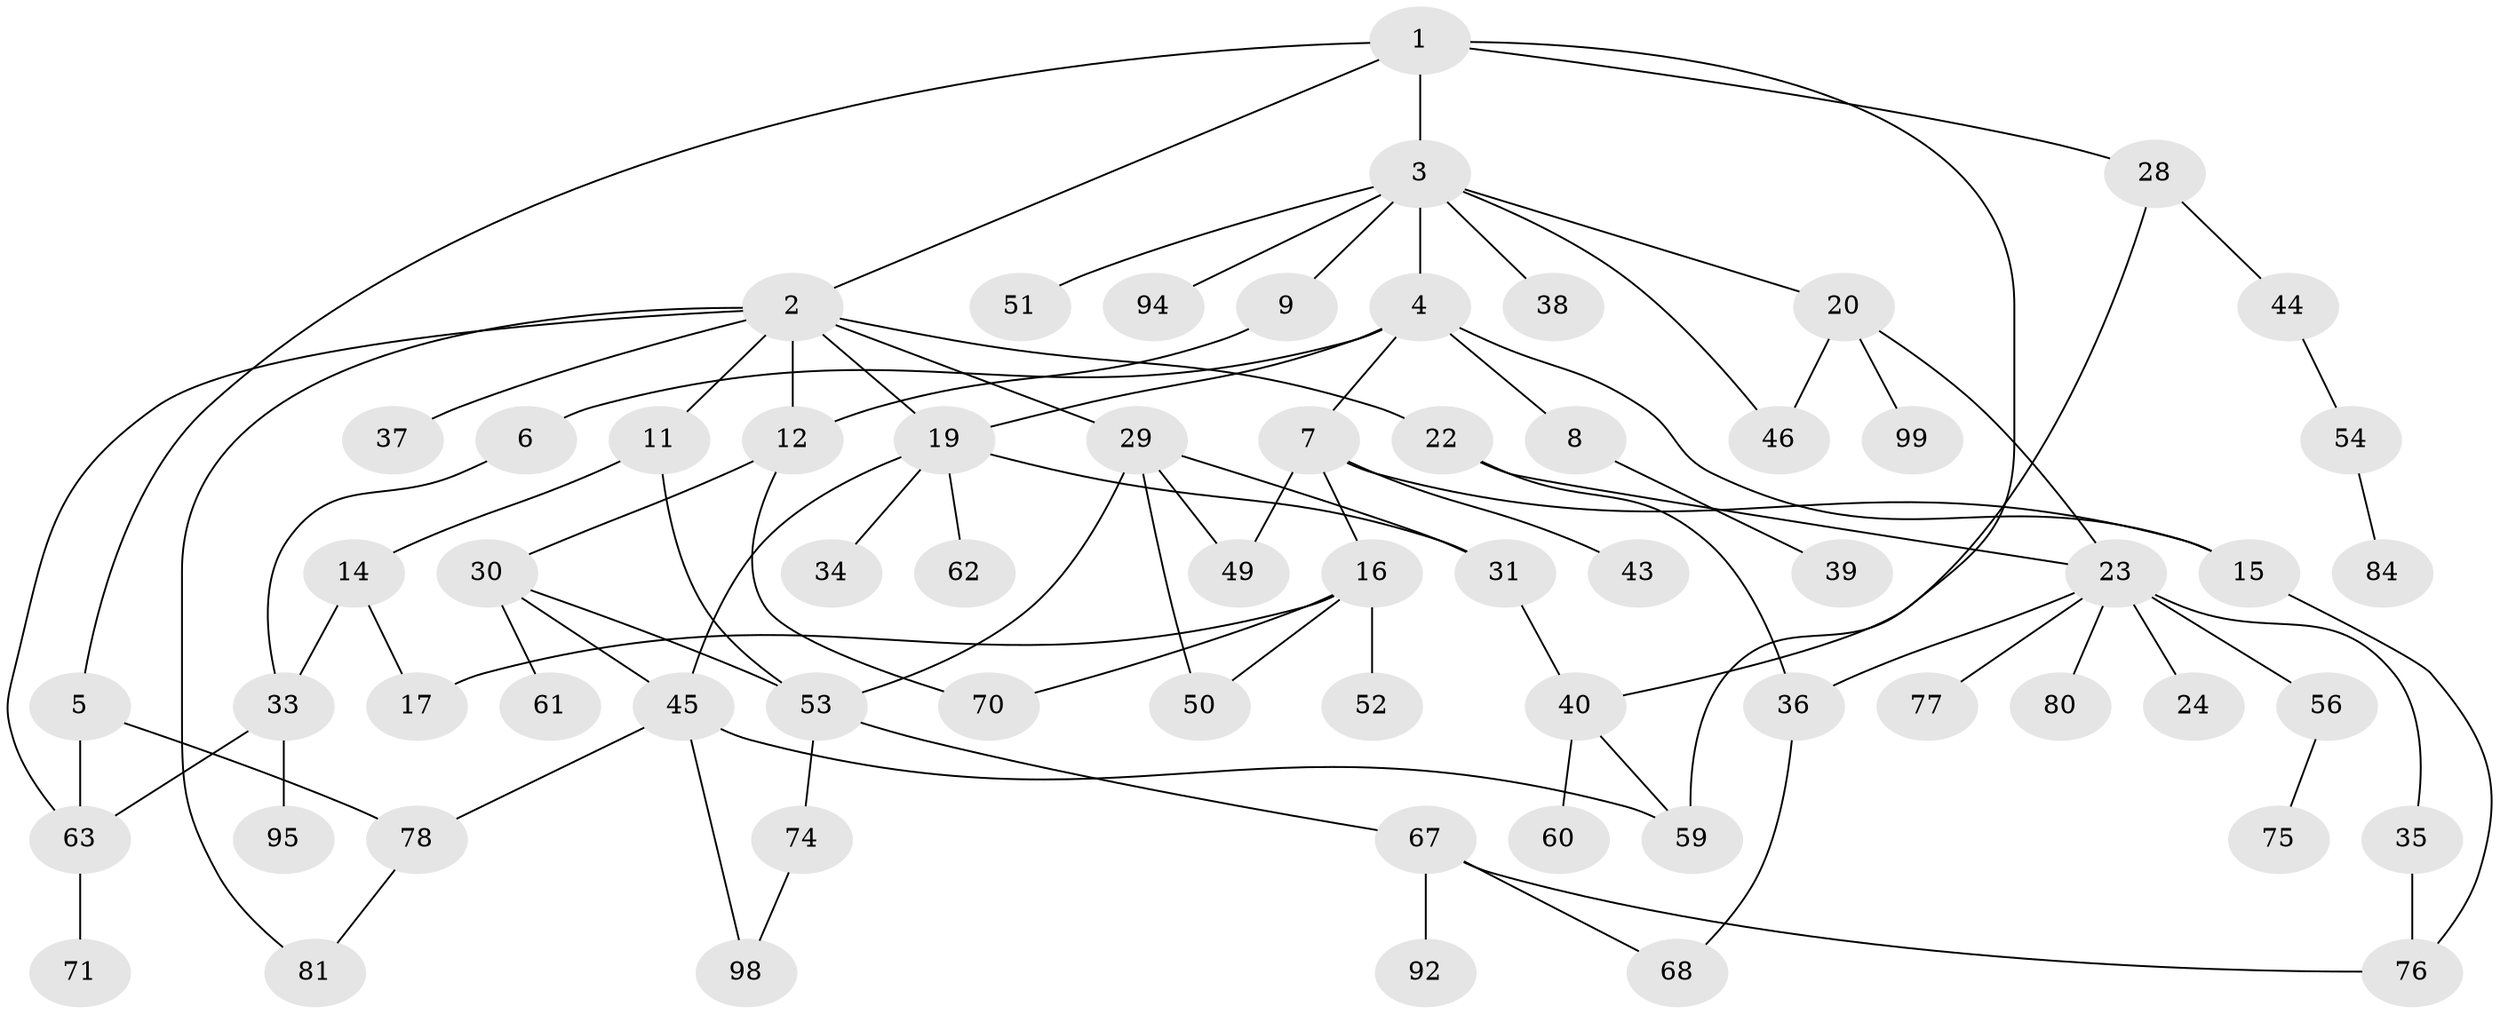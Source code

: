 // original degree distribution, {6: 0.05, 9: 0.01, 5: 0.04, 2: 0.35, 4: 0.1, 3: 0.18, 1: 0.27}
// Generated by graph-tools (version 1.1) at 2025/54/02/21/25 11:54:43]
// undirected, 65 vertices, 90 edges
graph export_dot {
graph [start="1"]
  node [color=gray90,style=filled];
  1 [super="+65"];
  2;
  3 [super="+10"];
  4 [super="+87"];
  5 [super="+26"];
  6;
  7 [super="+27"];
  8;
  9 [super="+21"];
  11;
  12 [super="+13"];
  14 [super="+42"];
  15 [super="+18"];
  16 [super="+41"];
  17 [super="+58"];
  19 [super="+55"];
  20;
  22;
  23 [super="+25"];
  24;
  28 [super="+32"];
  29 [super="+90"];
  30;
  31 [super="+93"];
  33 [super="+66"];
  34 [super="+48"];
  35;
  36 [super="+64"];
  37;
  38;
  39;
  40;
  43 [super="+73"];
  44;
  45 [super="+83"];
  46 [super="+47"];
  49;
  50;
  51;
  52;
  53 [super="+82"];
  54 [super="+57"];
  56;
  59 [super="+72"];
  60;
  61 [super="+69"];
  62;
  63 [super="+91"];
  67 [super="+85"];
  68 [super="+96"];
  70 [super="+97"];
  71;
  74;
  75;
  76 [super="+79"];
  77;
  78 [super="+88"];
  80;
  81 [super="+86"];
  84 [super="+89"];
  92;
  94;
  95;
  98 [super="+100"];
  99;
  1 -- 2;
  1 -- 3;
  1 -- 5;
  1 -- 28;
  1 -- 59;
  2 -- 11;
  2 -- 12;
  2 -- 19;
  2 -- 22;
  2 -- 29;
  2 -- 37;
  2 -- 81;
  2 -- 63;
  3 -- 4;
  3 -- 9;
  3 -- 20;
  3 -- 51;
  3 -- 38;
  3 -- 94;
  3 -- 46;
  4 -- 6;
  4 -- 7;
  4 -- 8;
  4 -- 19;
  4 -- 15;
  5 -- 78;
  5 -- 63;
  6 -- 33;
  7 -- 15;
  7 -- 16;
  7 -- 49;
  7 -- 43;
  8 -- 39;
  9 -- 12;
  11 -- 14;
  11 -- 53;
  12 -- 30;
  12 -- 70;
  14 -- 17;
  14 -- 33;
  15 -- 76;
  16 -- 17;
  16 -- 50;
  16 -- 52;
  16 -- 70;
  19 -- 31;
  19 -- 34;
  19 -- 62;
  19 -- 45;
  20 -- 23;
  20 -- 99;
  20 -- 46;
  22 -- 36;
  22 -- 23;
  23 -- 24;
  23 -- 35;
  23 -- 80;
  23 -- 56;
  23 -- 77;
  23 -- 36;
  28 -- 40;
  28 -- 44;
  29 -- 49;
  29 -- 31;
  29 -- 50;
  29 -- 53;
  30 -- 45;
  30 -- 61;
  30 -- 53;
  31 -- 40;
  33 -- 95;
  33 -- 63;
  35 -- 76;
  36 -- 68;
  40 -- 60;
  40 -- 59;
  44 -- 54;
  45 -- 98;
  45 -- 78;
  45 -- 59;
  53 -- 67;
  53 -- 74;
  54 -- 84;
  56 -- 75;
  63 -- 71;
  67 -- 92;
  67 -- 76;
  67 -- 68;
  74 -- 98;
  78 -- 81;
}
